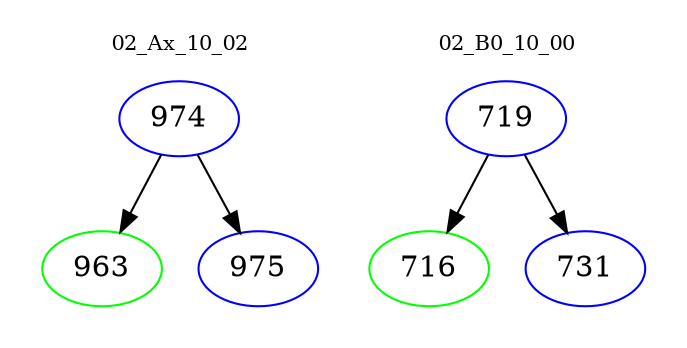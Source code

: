 digraph{
subgraph cluster_0 {
color = white
label = "02_Ax_10_02";
fontsize=10;
T0_974 [label="974", color="blue"]
T0_974 -> T0_963 [color="black"]
T0_963 [label="963", color="green"]
T0_974 -> T0_975 [color="black"]
T0_975 [label="975", color="blue"]
}
subgraph cluster_1 {
color = white
label = "02_B0_10_00";
fontsize=10;
T1_719 [label="719", color="blue"]
T1_719 -> T1_716 [color="black"]
T1_716 [label="716", color="green"]
T1_719 -> T1_731 [color="black"]
T1_731 [label="731", color="blue"]
}
}
